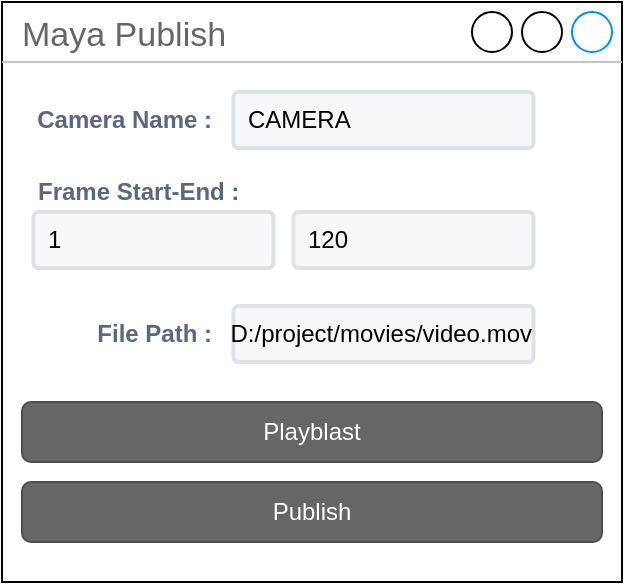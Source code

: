 <mxfile version="17.2.4" type="github">
  <diagram id="of_RLlrB_2hz9FLdzTqF" name="Page-1">
    <mxGraphModel dx="1020" dy="752" grid="1" gridSize="10" guides="1" tooltips="1" connect="1" arrows="1" fold="1" page="1" pageScale="1" pageWidth="827" pageHeight="1169" math="0" shadow="0">
      <root>
        <mxCell id="0" />
        <mxCell id="1" parent="0" />
        <mxCell id="yVefREUepP1LYkfDxUbQ-3" value="Maya Publish" style="strokeWidth=1;shadow=0;dashed=0;align=center;html=1;shape=mxgraph.mockup.containers.window;align=left;verticalAlign=top;spacingLeft=8;strokeColor2=#008cff;strokeColor3=#c4c4c4;fontColor=#666666;mainText=;fontSize=17;labelBackgroundColor=none;" vertex="1" parent="1">
          <mxGeometry x="20" y="20" width="310" height="290" as="geometry" />
        </mxCell>
        <mxCell id="yVefREUepP1LYkfDxUbQ-14" value="&lt;font style=&quot;font-size: 12px&quot;&gt;Playblast&lt;/font&gt;" style="rounded=1;html=1;shadow=0;dashed=0;whiteSpace=wrap;fontSize=10;fillColor=#666666;align=center;strokeColor=#4D4D4D;fontColor=#ffffff;" vertex="1" parent="1">
          <mxGeometry x="30" y="220" width="290" height="30" as="geometry" />
        </mxCell>
        <mxCell id="yVefREUepP1LYkfDxUbQ-40" value="" style="group" vertex="1" connectable="0" parent="1">
          <mxGeometry x="35.75" y="65" width="278.5" height="28" as="geometry" />
        </mxCell>
        <mxCell id="yVefREUepP1LYkfDxUbQ-23" value="&lt;font style=&quot;font-size: 12px&quot;&gt;Camera Name :&lt;/font&gt;" style="fillColor=none;strokeColor=none;html=1;fontSize=11;fontStyle=0;align=right;fontColor=#596780;fontStyle=1;fontSize=11" vertex="1" parent="yVefREUepP1LYkfDxUbQ-40">
          <mxGeometry y="4" width="90" height="20" as="geometry" />
        </mxCell>
        <mxCell id="yVefREUepP1LYkfDxUbQ-24" value="CAMERA" style="rounded=1;arcSize=9;fillColor=#F7F8F9;align=left;spacingLeft=5;strokeColor=#DEE1E6;html=1;strokeWidth=2;fontSize=12" vertex="1" parent="yVefREUepP1LYkfDxUbQ-40">
          <mxGeometry x="100" width="150" height="28" as="geometry" />
        </mxCell>
        <mxCell id="yVefREUepP1LYkfDxUbQ-33" value="" style="shape=image;html=1;verticalAlign=top;verticalLabelPosition=bottom;labelBackgroundColor=#ffffff;imageAspect=0;aspect=fixed;image=https://cdn4.iconfinder.com/data/icons/essential-app-2/16/back-left-arrow-botton-128.png;fontSize=12;" vertex="1" parent="yVefREUepP1LYkfDxUbQ-40">
          <mxGeometry x="260" y="4.75" width="18.5" height="18.5" as="geometry" />
        </mxCell>
        <mxCell id="yVefREUepP1LYkfDxUbQ-41" value="" style="group" vertex="1" connectable="0" parent="1">
          <mxGeometry x="35.75" y="105" width="278.5" height="48" as="geometry" />
        </mxCell>
        <mxCell id="yVefREUepP1LYkfDxUbQ-36" value="&lt;font style=&quot;font-size: 12px&quot;&gt;Frame Start-End :&lt;/font&gt;" style="fillColor=none;strokeColor=none;html=1;fontSize=11;fontStyle=0;align=left;fontColor=#596780;fontStyle=1;fontSize=11" vertex="1" parent="yVefREUepP1LYkfDxUbQ-41">
          <mxGeometry width="90" height="20" as="geometry" />
        </mxCell>
        <mxCell id="yVefREUepP1LYkfDxUbQ-37" value="120" style="rounded=1;arcSize=9;fillColor=#F7F8F9;align=left;spacingLeft=5;strokeColor=#DEE1E6;html=1;strokeWidth=2;fontSize=12" vertex="1" parent="yVefREUepP1LYkfDxUbQ-41">
          <mxGeometry x="130" y="20" width="120" height="28" as="geometry" />
        </mxCell>
        <mxCell id="yVefREUepP1LYkfDxUbQ-38" value="" style="shape=image;html=1;verticalAlign=top;verticalLabelPosition=bottom;labelBackgroundColor=#ffffff;imageAspect=0;aspect=fixed;image=https://cdn4.iconfinder.com/data/icons/essential-app-2/16/back-left-arrow-botton-128.png;fontSize=12;" vertex="1" parent="yVefREUepP1LYkfDxUbQ-41">
          <mxGeometry x="260" y="24.75" width="18.5" height="18.5" as="geometry" />
        </mxCell>
        <mxCell id="yVefREUepP1LYkfDxUbQ-39" value="1" style="rounded=1;arcSize=9;fillColor=#F7F8F9;align=left;spacingLeft=5;strokeColor=#DEE1E6;html=1;strokeWidth=2;fontSize=12" vertex="1" parent="yVefREUepP1LYkfDxUbQ-41">
          <mxGeometry y="20" width="120" height="28" as="geometry" />
        </mxCell>
        <mxCell id="yVefREUepP1LYkfDxUbQ-43" value="&lt;font style=&quot;font-size: 12px&quot;&gt;Publish&lt;/font&gt;" style="rounded=1;html=1;shadow=0;dashed=0;whiteSpace=wrap;fontSize=10;fillColor=#666666;align=center;strokeColor=#4D4D4D;fontColor=#ffffff;" vertex="1" parent="1">
          <mxGeometry x="30" y="260" width="290" height="30" as="geometry" />
        </mxCell>
        <mxCell id="yVefREUepP1LYkfDxUbQ-44" value="" style="group" vertex="1" connectable="0" parent="1">
          <mxGeometry x="35.75" y="172" width="278.5" height="28" as="geometry" />
        </mxCell>
        <mxCell id="yVefREUepP1LYkfDxUbQ-45" value="&lt;font style=&quot;font-size: 12px&quot;&gt;File Path :&lt;/font&gt;" style="fillColor=none;strokeColor=none;html=1;fontSize=11;fontStyle=0;align=right;fontColor=#596780;fontStyle=1;fontSize=11" vertex="1" parent="yVefREUepP1LYkfDxUbQ-44">
          <mxGeometry y="4" width="90" height="20" as="geometry" />
        </mxCell>
        <mxCell id="yVefREUepP1LYkfDxUbQ-46" value="D:/project/movies/video.mov" style="rounded=1;arcSize=9;fillColor=#F7F8F9;align=right;spacingLeft=5;strokeColor=#DEE1E6;html=1;strokeWidth=2;fontSize=12" vertex="1" parent="yVefREUepP1LYkfDxUbQ-44">
          <mxGeometry x="100" width="150" height="28" as="geometry" />
        </mxCell>
        <mxCell id="yVefREUepP1LYkfDxUbQ-47" value="" style="shape=image;html=1;verticalAlign=top;verticalLabelPosition=bottom;labelBackgroundColor=#ffffff;imageAspect=0;aspect=fixed;image=https://cdn4.iconfinder.com/data/icons/essential-app-2/16/back-left-arrow-botton-128.png;fontSize=12;" vertex="1" parent="yVefREUepP1LYkfDxUbQ-44">
          <mxGeometry x="260" y="4.75" width="18.5" height="18.5" as="geometry" />
        </mxCell>
      </root>
    </mxGraphModel>
  </diagram>
</mxfile>
